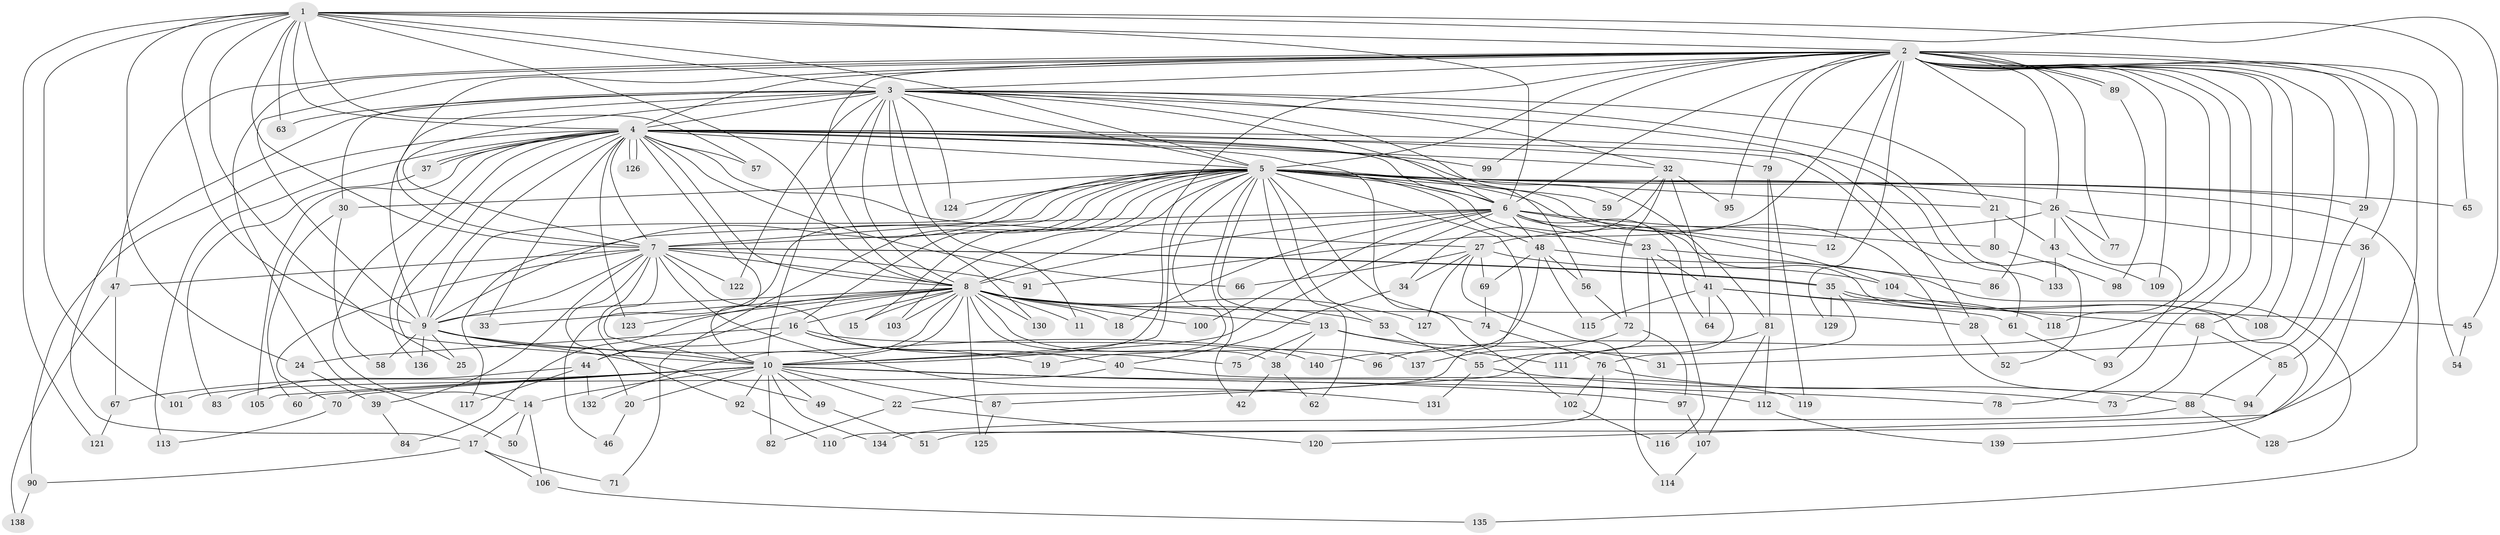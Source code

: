 // coarse degree distribution, {3: 0.13953488372093023, 21: 0.046511627906976744, 4: 0.18604651162790697, 5: 0.09302325581395349, 6: 0.13953488372093023, 7: 0.06976744186046512, 8: 0.06976744186046512, 12: 0.023255813953488372, 22: 0.023255813953488372, 15: 0.023255813953488372, 14: 0.023255813953488372, 2: 0.09302325581395349, 1: 0.046511627906976744, 20: 0.023255813953488372}
// Generated by graph-tools (version 1.1) at 2025/36/03/04/25 23:36:27]
// undirected, 140 vertices, 305 edges
graph export_dot {
  node [color=gray90,style=filled];
  1;
  2;
  3;
  4;
  5;
  6;
  7;
  8;
  9;
  10;
  11;
  12;
  13;
  14;
  15;
  16;
  17;
  18;
  19;
  20;
  21;
  22;
  23;
  24;
  25;
  26;
  27;
  28;
  29;
  30;
  31;
  32;
  33;
  34;
  35;
  36;
  37;
  38;
  39;
  40;
  41;
  42;
  43;
  44;
  45;
  46;
  47;
  48;
  49;
  50;
  51;
  52;
  53;
  54;
  55;
  56;
  57;
  58;
  59;
  60;
  61;
  62;
  63;
  64;
  65;
  66;
  67;
  68;
  69;
  70;
  71;
  72;
  73;
  74;
  75;
  76;
  77;
  78;
  79;
  80;
  81;
  82;
  83;
  84;
  85;
  86;
  87;
  88;
  89;
  90;
  91;
  92;
  93;
  94;
  95;
  96;
  97;
  98;
  99;
  100;
  101;
  102;
  103;
  104;
  105;
  106;
  107;
  108;
  109;
  110;
  111;
  112;
  113;
  114;
  115;
  116;
  117;
  118;
  119;
  120;
  121;
  122;
  123;
  124;
  125;
  126;
  127;
  128;
  129;
  130;
  131;
  132;
  133;
  134;
  135;
  136;
  137;
  138;
  139;
  140;
  1 -- 2;
  1 -- 3;
  1 -- 4;
  1 -- 5;
  1 -- 6;
  1 -- 7;
  1 -- 8;
  1 -- 9;
  1 -- 10;
  1 -- 24;
  1 -- 45;
  1 -- 57;
  1 -- 63;
  1 -- 65;
  1 -- 101;
  1 -- 121;
  2 -- 3;
  2 -- 4;
  2 -- 5;
  2 -- 6;
  2 -- 7;
  2 -- 8;
  2 -- 9;
  2 -- 10;
  2 -- 12;
  2 -- 26;
  2 -- 29;
  2 -- 31;
  2 -- 36;
  2 -- 47;
  2 -- 50;
  2 -- 51;
  2 -- 54;
  2 -- 68;
  2 -- 77;
  2 -- 78;
  2 -- 79;
  2 -- 86;
  2 -- 89;
  2 -- 89;
  2 -- 91;
  2 -- 95;
  2 -- 96;
  2 -- 99;
  2 -- 108;
  2 -- 109;
  2 -- 118;
  2 -- 129;
  3 -- 4;
  3 -- 5;
  3 -- 6;
  3 -- 7;
  3 -- 8;
  3 -- 9;
  3 -- 10;
  3 -- 11;
  3 -- 17;
  3 -- 21;
  3 -- 28;
  3 -- 30;
  3 -- 32;
  3 -- 52;
  3 -- 56;
  3 -- 63;
  3 -- 122;
  3 -- 124;
  3 -- 130;
  4 -- 5;
  4 -- 6;
  4 -- 7;
  4 -- 8;
  4 -- 9;
  4 -- 10;
  4 -- 14;
  4 -- 25;
  4 -- 27;
  4 -- 32;
  4 -- 33;
  4 -- 37;
  4 -- 37;
  4 -- 57;
  4 -- 61;
  4 -- 66;
  4 -- 79;
  4 -- 81;
  4 -- 90;
  4 -- 99;
  4 -- 102;
  4 -- 105;
  4 -- 113;
  4 -- 123;
  4 -- 126;
  4 -- 126;
  4 -- 133;
  4 -- 136;
  5 -- 6;
  5 -- 7;
  5 -- 8;
  5 -- 9;
  5 -- 10;
  5 -- 13;
  5 -- 15;
  5 -- 16;
  5 -- 19;
  5 -- 21;
  5 -- 22;
  5 -- 23;
  5 -- 26;
  5 -- 29;
  5 -- 30;
  5 -- 42;
  5 -- 46;
  5 -- 48;
  5 -- 53;
  5 -- 59;
  5 -- 62;
  5 -- 65;
  5 -- 71;
  5 -- 74;
  5 -- 94;
  5 -- 103;
  5 -- 104;
  5 -- 117;
  5 -- 124;
  5 -- 135;
  6 -- 7;
  6 -- 8;
  6 -- 9;
  6 -- 10;
  6 -- 12;
  6 -- 18;
  6 -- 23;
  6 -- 48;
  6 -- 64;
  6 -- 80;
  6 -- 100;
  6 -- 139;
  7 -- 8;
  7 -- 9;
  7 -- 10;
  7 -- 20;
  7 -- 35;
  7 -- 35;
  7 -- 39;
  7 -- 47;
  7 -- 70;
  7 -- 75;
  7 -- 91;
  7 -- 92;
  7 -- 122;
  7 -- 131;
  8 -- 9;
  8 -- 10;
  8 -- 11;
  8 -- 13;
  8 -- 15;
  8 -- 16;
  8 -- 18;
  8 -- 28;
  8 -- 33;
  8 -- 38;
  8 -- 44;
  8 -- 53;
  8 -- 84;
  8 -- 100;
  8 -- 103;
  8 -- 123;
  8 -- 125;
  8 -- 127;
  8 -- 130;
  8 -- 132;
  8 -- 137;
  9 -- 10;
  9 -- 25;
  9 -- 49;
  9 -- 58;
  9 -- 96;
  9 -- 136;
  10 -- 14;
  10 -- 20;
  10 -- 22;
  10 -- 49;
  10 -- 60;
  10 -- 67;
  10 -- 70;
  10 -- 78;
  10 -- 82;
  10 -- 87;
  10 -- 92;
  10 -- 97;
  10 -- 105;
  10 -- 112;
  10 -- 134;
  13 -- 31;
  13 -- 38;
  13 -- 75;
  13 -- 111;
  14 -- 17;
  14 -- 50;
  14 -- 106;
  16 -- 19;
  16 -- 24;
  16 -- 40;
  16 -- 44;
  16 -- 140;
  17 -- 71;
  17 -- 90;
  17 -- 106;
  20 -- 46;
  21 -- 43;
  21 -- 80;
  22 -- 82;
  22 -- 120;
  23 -- 41;
  23 -- 55;
  23 -- 86;
  23 -- 116;
  24 -- 39;
  26 -- 27;
  26 -- 36;
  26 -- 43;
  26 -- 77;
  26 -- 93;
  27 -- 34;
  27 -- 66;
  27 -- 69;
  27 -- 104;
  27 -- 114;
  27 -- 127;
  28 -- 52;
  29 -- 88;
  30 -- 58;
  30 -- 60;
  32 -- 34;
  32 -- 41;
  32 -- 59;
  32 -- 72;
  32 -- 95;
  34 -- 40;
  35 -- 45;
  35 -- 68;
  35 -- 76;
  35 -- 129;
  36 -- 85;
  36 -- 120;
  37 -- 83;
  38 -- 42;
  38 -- 62;
  39 -- 84;
  40 -- 101;
  40 -- 119;
  41 -- 61;
  41 -- 64;
  41 -- 87;
  41 -- 115;
  41 -- 118;
  43 -- 109;
  43 -- 133;
  44 -- 83;
  44 -- 117;
  44 -- 132;
  45 -- 54;
  47 -- 67;
  47 -- 138;
  48 -- 56;
  48 -- 69;
  48 -- 115;
  48 -- 128;
  48 -- 140;
  49 -- 51;
  53 -- 55;
  55 -- 73;
  55 -- 131;
  56 -- 72;
  61 -- 93;
  67 -- 121;
  68 -- 73;
  68 -- 85;
  69 -- 74;
  70 -- 113;
  72 -- 97;
  72 -- 137;
  74 -- 76;
  76 -- 88;
  76 -- 102;
  76 -- 110;
  79 -- 81;
  79 -- 119;
  80 -- 98;
  81 -- 107;
  81 -- 111;
  81 -- 112;
  85 -- 94;
  87 -- 125;
  88 -- 128;
  88 -- 134;
  89 -- 98;
  90 -- 138;
  92 -- 110;
  97 -- 107;
  102 -- 116;
  104 -- 108;
  106 -- 135;
  107 -- 114;
  112 -- 139;
}
